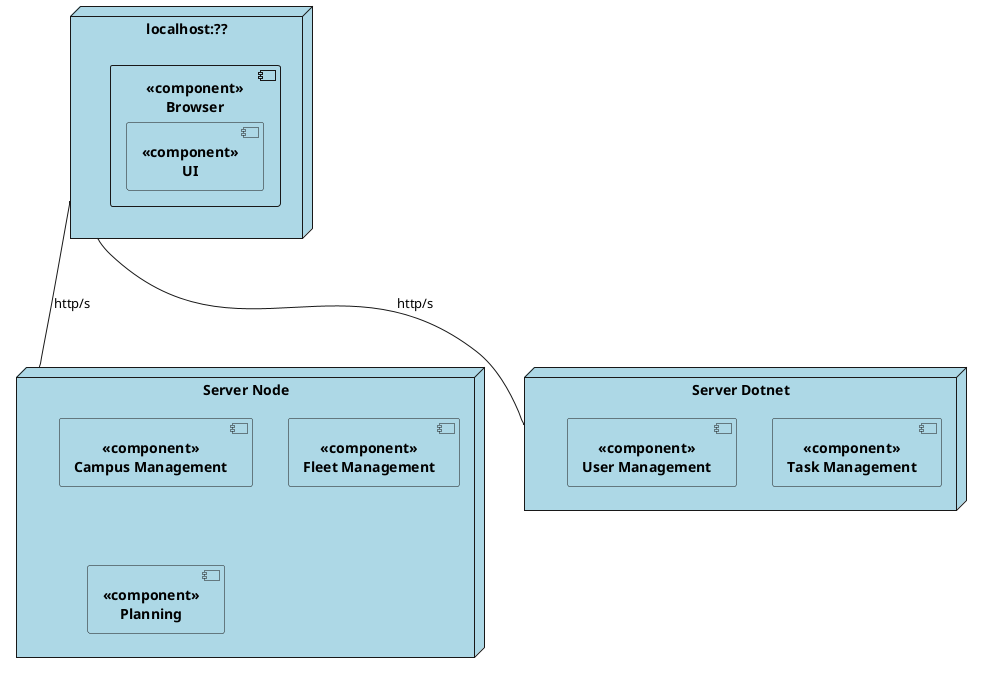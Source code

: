 @startuml
'https://plantuml.com/component-diagram

skinparam node{
    backgroundColor #lightblue
}

skinparam component{
    backgroundColor #lightblue
}

skinparam componentFontStyle<<component>> bold

node "localhost:??" as L {
  component "Browser" <<component>> as B{
    component UI <<component>> as "UI"
  }
}

node S as "Server Node"{
    component CM <<component>> as "Campus Management"
    component FM <<component>> as "Fleet Management"
    component Planning <<component>> as "Planning"

}

node D as "Server Dotnet"{
    component TM <<component>> as "Task Management"
    component UM <<component>> as "User Management"
}


L -d-- S: http/s
L -d-- D: http/s

@enduml